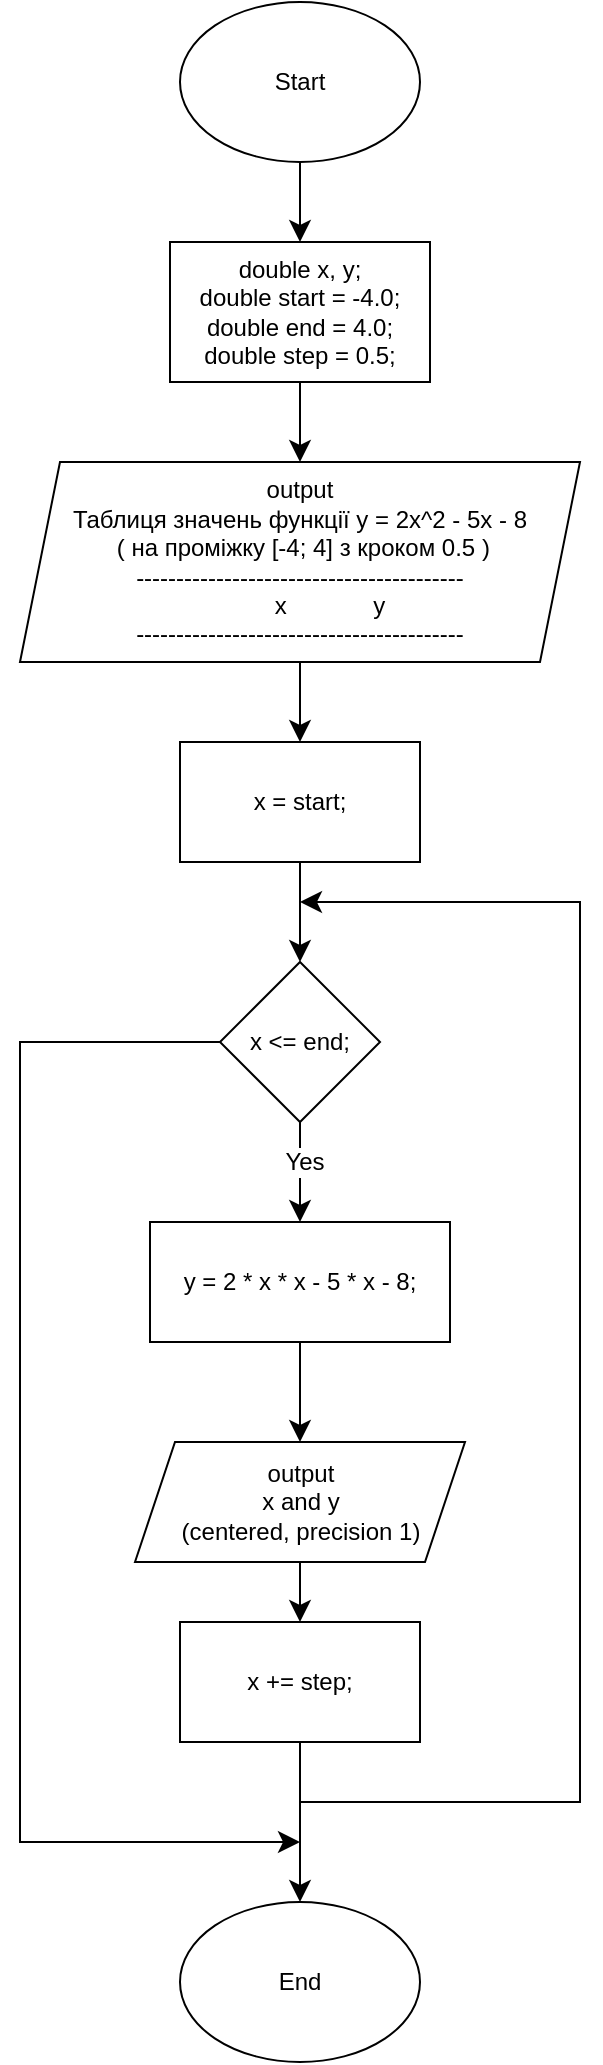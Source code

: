 <mxfile version="25.0.0">
  <diagram name="Page-1" id="pOug0FH4kCk_5dEHE6ce">
    <mxGraphModel dx="538" dy="346" grid="1" gridSize="10" guides="1" tooltips="1" connect="1" arrows="1" fold="1" page="1" pageScale="1" pageWidth="850" pageHeight="1100" math="0" shadow="0">
      <root>
        <mxCell id="0" />
        <mxCell id="1" parent="0" />
        <mxCell id="6WfNP7wlW2NeR5UoH6lF-10" value="" style="edgeStyle=none;curved=1;rounded=0;orthogonalLoop=1;jettySize=auto;html=1;fontSize=12;startSize=8;endSize=8;entryX=0.5;entryY=0;entryDx=0;entryDy=0;" edge="1" parent="1" source="6WfNP7wlW2NeR5UoH6lF-1" target="6WfNP7wlW2NeR5UoH6lF-3">
          <mxGeometry relative="1" as="geometry" />
        </mxCell>
        <mxCell id="6WfNP7wlW2NeR5UoH6lF-1" value="Start" style="ellipse;whiteSpace=wrap;html=1;" vertex="1" parent="1">
          <mxGeometry x="300" y="10" width="120" height="80" as="geometry" />
        </mxCell>
        <mxCell id="6WfNP7wlW2NeR5UoH6lF-2" value="End" style="ellipse;whiteSpace=wrap;html=1;" vertex="1" parent="1">
          <mxGeometry x="300" y="960" width="120" height="80" as="geometry" />
        </mxCell>
        <mxCell id="6WfNP7wlW2NeR5UoH6lF-11" value="" style="edgeStyle=none;curved=1;rounded=0;orthogonalLoop=1;jettySize=auto;html=1;fontSize=12;startSize=8;endSize=8;" edge="1" parent="1" source="6WfNP7wlW2NeR5UoH6lF-3" target="6WfNP7wlW2NeR5UoH6lF-4">
          <mxGeometry relative="1" as="geometry" />
        </mxCell>
        <mxCell id="6WfNP7wlW2NeR5UoH6lF-3" value="&lt;div&gt;double x, y;&lt;/div&gt;&lt;div&gt;double start = -4.0;&lt;/div&gt;&lt;div&gt;double end = 4.0;&lt;/div&gt;&lt;div&gt;double step = 0.5;&lt;/div&gt;" style="rounded=0;whiteSpace=wrap;html=1;" vertex="1" parent="1">
          <mxGeometry x="295" y="130" width="130" height="70" as="geometry" />
        </mxCell>
        <mxCell id="6WfNP7wlW2NeR5UoH6lF-12" value="" style="edgeStyle=none;curved=1;rounded=0;orthogonalLoop=1;jettySize=auto;html=1;fontSize=12;startSize=8;endSize=8;" edge="1" parent="1" source="6WfNP7wlW2NeR5UoH6lF-4" target="6WfNP7wlW2NeR5UoH6lF-5">
          <mxGeometry relative="1" as="geometry" />
        </mxCell>
        <mxCell id="6WfNP7wlW2NeR5UoH6lF-4" value="output&lt;br&gt;&lt;div&gt;Таблиця значень функції y = 2x^2 - 5x - 8&lt;/div&gt;&lt;div&gt;&amp;nbsp; &amp;nbsp;( на проміжку [-4; 4] з кроком 0.5 )&amp;nbsp;&amp;nbsp;&lt;/div&gt;&lt;div&gt;-----------------------------------------&lt;/div&gt;&lt;div&gt;&amp;nbsp; &amp;nbsp; &amp;nbsp; &amp;nbsp; &amp;nbsp;x&amp;nbsp; &amp;nbsp; &amp;nbsp; &amp;nbsp; &amp;nbsp; &amp;nbsp; &amp;nbsp;y&lt;/div&gt;&lt;div&gt;-----------------------------------------&lt;/div&gt;" style="shape=parallelogram;perimeter=parallelogramPerimeter;whiteSpace=wrap;html=1;fixedSize=1;" vertex="1" parent="1">
          <mxGeometry x="220" y="240" width="280" height="100" as="geometry" />
        </mxCell>
        <mxCell id="6WfNP7wlW2NeR5UoH6lF-13" value="" style="edgeStyle=none;curved=1;rounded=0;orthogonalLoop=1;jettySize=auto;html=1;fontSize=12;startSize=8;endSize=8;" edge="1" parent="1" source="6WfNP7wlW2NeR5UoH6lF-5" target="6WfNP7wlW2NeR5UoH6lF-6">
          <mxGeometry relative="1" as="geometry" />
        </mxCell>
        <mxCell id="6WfNP7wlW2NeR5UoH6lF-5" value="x = start;" style="rounded=0;whiteSpace=wrap;html=1;" vertex="1" parent="1">
          <mxGeometry x="300" y="380" width="120" height="60" as="geometry" />
        </mxCell>
        <mxCell id="6WfNP7wlW2NeR5UoH6lF-14" value="" style="edgeStyle=none;curved=1;rounded=0;orthogonalLoop=1;jettySize=auto;html=1;fontSize=12;startSize=8;endSize=8;" edge="1" parent="1" source="6WfNP7wlW2NeR5UoH6lF-6" target="6WfNP7wlW2NeR5UoH6lF-8">
          <mxGeometry relative="1" as="geometry" />
        </mxCell>
        <mxCell id="6WfNP7wlW2NeR5UoH6lF-18" value="Yes" style="edgeLabel;html=1;align=center;verticalAlign=middle;resizable=0;points=[];fontSize=12;" vertex="1" connectable="0" parent="6WfNP7wlW2NeR5UoH6lF-14">
          <mxGeometry x="-0.195" y="2" relative="1" as="geometry">
            <mxPoint as="offset" />
          </mxGeometry>
        </mxCell>
        <mxCell id="6WfNP7wlW2NeR5UoH6lF-19" style="edgeStyle=none;curved=0;rounded=0;orthogonalLoop=1;jettySize=auto;html=1;exitX=0;exitY=0.5;exitDx=0;exitDy=0;fontSize=12;startSize=8;endSize=8;" edge="1" parent="1" source="6WfNP7wlW2NeR5UoH6lF-6">
          <mxGeometry relative="1" as="geometry">
            <mxPoint x="360" y="930" as="targetPoint" />
            <Array as="points">
              <mxPoint x="220" y="530" />
              <mxPoint x="220" y="930" />
            </Array>
          </mxGeometry>
        </mxCell>
        <mxCell id="6WfNP7wlW2NeR5UoH6lF-6" value="x &amp;lt;= end;" style="rhombus;whiteSpace=wrap;html=1;" vertex="1" parent="1">
          <mxGeometry x="320" y="490" width="80" height="80" as="geometry" />
        </mxCell>
        <mxCell id="6WfNP7wlW2NeR5UoH6lF-17" value="" style="edgeStyle=none;curved=1;rounded=0;orthogonalLoop=1;jettySize=auto;html=1;fontSize=12;startSize=8;endSize=8;" edge="1" parent="1" source="6WfNP7wlW2NeR5UoH6lF-7" target="6WfNP7wlW2NeR5UoH6lF-2">
          <mxGeometry relative="1" as="geometry" />
        </mxCell>
        <mxCell id="6WfNP7wlW2NeR5UoH6lF-7" value="x += step;" style="rounded=0;whiteSpace=wrap;html=1;" vertex="1" parent="1">
          <mxGeometry x="300" y="820" width="120" height="60" as="geometry" />
        </mxCell>
        <mxCell id="6WfNP7wlW2NeR5UoH6lF-15" value="" style="edgeStyle=none;curved=1;rounded=0;orthogonalLoop=1;jettySize=auto;html=1;fontSize=12;startSize=8;endSize=8;" edge="1" parent="1" source="6WfNP7wlW2NeR5UoH6lF-8" target="6WfNP7wlW2NeR5UoH6lF-9">
          <mxGeometry relative="1" as="geometry" />
        </mxCell>
        <mxCell id="6WfNP7wlW2NeR5UoH6lF-8" value="y = 2 * x * x - 5 * x - 8;" style="rounded=0;whiteSpace=wrap;html=1;" vertex="1" parent="1">
          <mxGeometry x="285" y="620" width="150" height="60" as="geometry" />
        </mxCell>
        <mxCell id="6WfNP7wlW2NeR5UoH6lF-16" value="" style="edgeStyle=none;curved=1;rounded=0;orthogonalLoop=1;jettySize=auto;html=1;fontSize=12;startSize=8;endSize=8;" edge="1" parent="1" source="6WfNP7wlW2NeR5UoH6lF-9" target="6WfNP7wlW2NeR5UoH6lF-7">
          <mxGeometry relative="1" as="geometry" />
        </mxCell>
        <mxCell id="6WfNP7wlW2NeR5UoH6lF-9" value="output&lt;br&gt;x and y&lt;br&gt;(centered, precision 1)" style="shape=parallelogram;perimeter=parallelogramPerimeter;whiteSpace=wrap;html=1;fixedSize=1;" vertex="1" parent="1">
          <mxGeometry x="277.5" y="730" width="165" height="60" as="geometry" />
        </mxCell>
        <mxCell id="6WfNP7wlW2NeR5UoH6lF-20" value="" style="endArrow=classic;html=1;rounded=0;fontSize=12;startSize=8;endSize=8;curved=0;" edge="1" parent="1">
          <mxGeometry width="50" height="50" relative="1" as="geometry">
            <mxPoint x="360" y="910" as="sourcePoint" />
            <mxPoint x="360" y="460" as="targetPoint" />
            <Array as="points">
              <mxPoint x="500" y="910" />
              <mxPoint x="500" y="460" />
            </Array>
          </mxGeometry>
        </mxCell>
      </root>
    </mxGraphModel>
  </diagram>
</mxfile>
